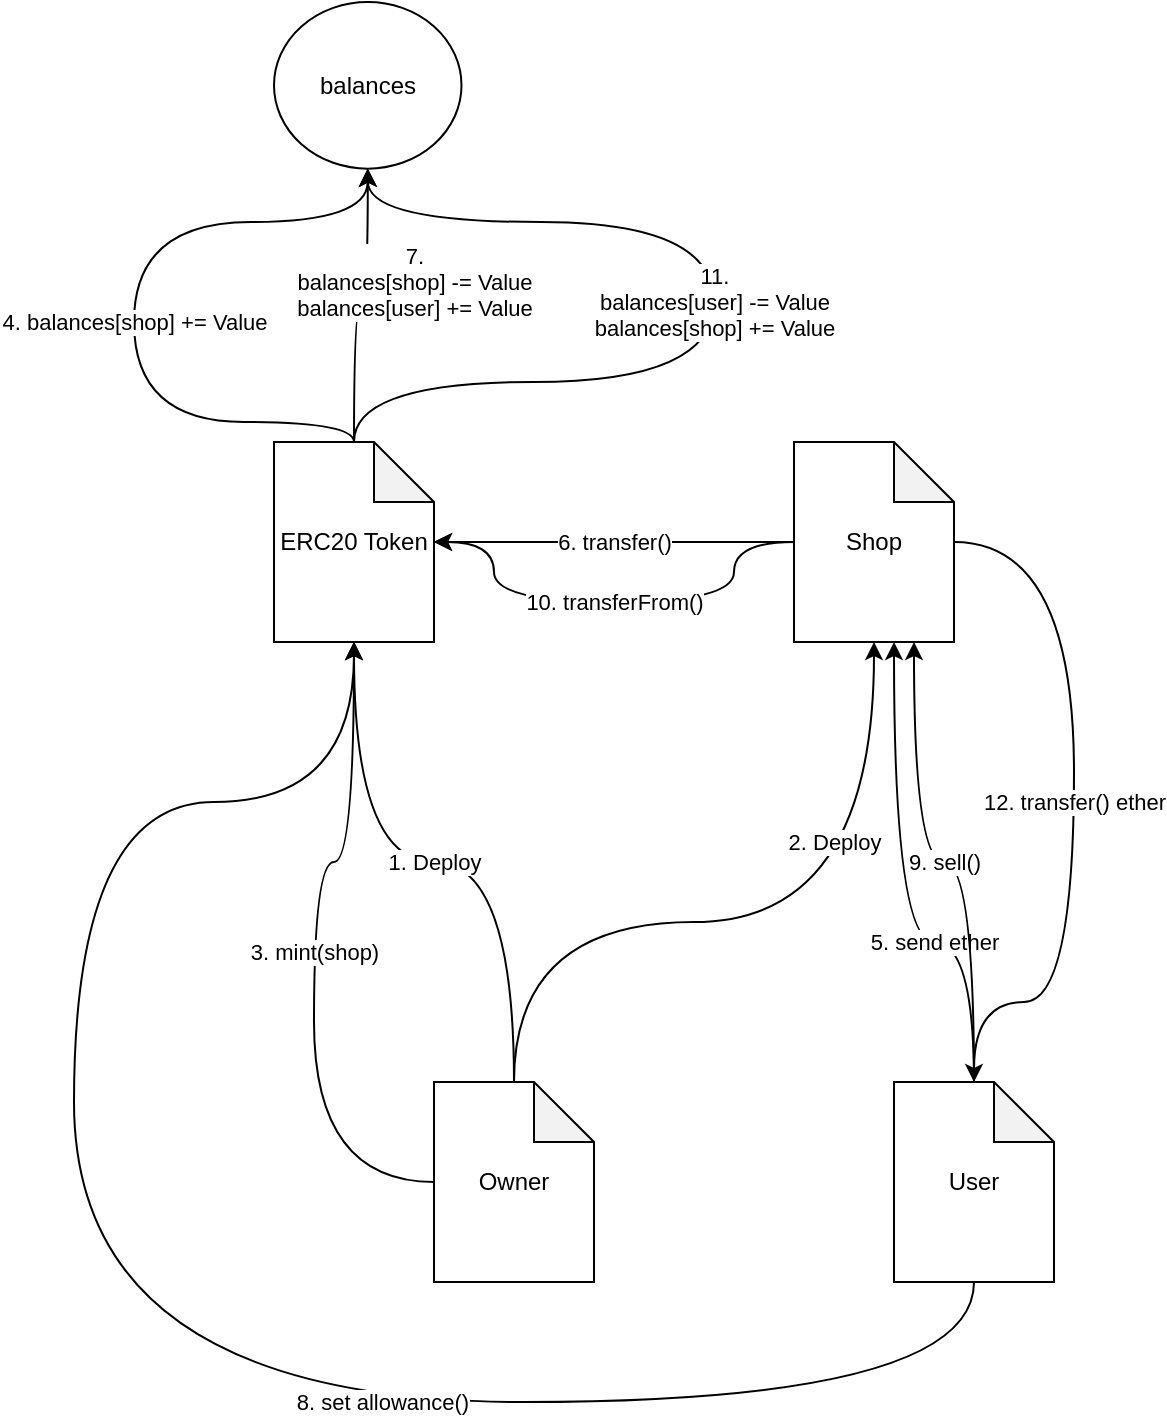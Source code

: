 <mxfile version="18.2.0" type="device"><diagram id="rV9S7RM67F9RgegwVV8S" name="Page-1"><mxGraphModel dx="1379" dy="801" grid="1" gridSize="10" guides="1" tooltips="1" connect="1" arrows="1" fold="1" page="1" pageScale="1" pageWidth="827" pageHeight="1169" math="0" shadow="0"><root><mxCell id="0"/><mxCell id="1" parent="0"/><mxCell id="BcvpN0BLZhKdpTbV2w_S-1" value="ERC20 Token" style="shape=note;whiteSpace=wrap;html=1;backgroundOutline=1;darkOpacity=0.05;" parent="1" vertex="1"><mxGeometry x="264" y="380" width="80" height="100" as="geometry"/></mxCell><mxCell id="BcvpN0BLZhKdpTbV2w_S-5" value="1. Deploy" style="rounded=0;orthogonalLoop=1;jettySize=auto;html=1;edgeStyle=orthogonalEdgeStyle;curved=1;" parent="1" source="BcvpN0BLZhKdpTbV2w_S-2" target="BcvpN0BLZhKdpTbV2w_S-1" edge="1"><mxGeometry relative="1" as="geometry"><mxPoint x="394" y="490" as="targetPoint"/></mxGeometry></mxCell><mxCell id="BcvpN0BLZhKdpTbV2w_S-2" value="Owner" style="shape=note;whiteSpace=wrap;html=1;backgroundOutline=1;darkOpacity=0.05;" parent="1" vertex="1"><mxGeometry x="344" y="700" width="80" height="100" as="geometry"/></mxCell><mxCell id="BcvpN0BLZhKdpTbV2w_S-22" value="12. transfer() ether" style="edgeStyle=orthogonalEdgeStyle;curved=1;rounded=0;orthogonalLoop=1;jettySize=auto;html=1;" parent="1" source="BcvpN0BLZhKdpTbV2w_S-3" target="BcvpN0BLZhKdpTbV2w_S-4" edge="1"><mxGeometry relative="1" as="geometry"><Array as="points"><mxPoint x="664" y="430"/><mxPoint x="664" y="660"/><mxPoint x="614" y="660"/></Array></mxGeometry></mxCell><mxCell id="BcvpN0BLZhKdpTbV2w_S-3" value="Shop" style="shape=note;whiteSpace=wrap;html=1;backgroundOutline=1;darkOpacity=0.05;" parent="1" vertex="1"><mxGeometry x="524" y="380" width="80" height="100" as="geometry"/></mxCell><mxCell id="BcvpN0BLZhKdpTbV2w_S-4" value="User" style="shape=note;whiteSpace=wrap;html=1;backgroundOutline=1;darkOpacity=0.05;" parent="1" vertex="1"><mxGeometry x="574" y="700" width="80" height="100" as="geometry"/></mxCell><mxCell id="BcvpN0BLZhKdpTbV2w_S-7" value="2. Deploy" style="rounded=0;orthogonalLoop=1;jettySize=auto;html=1;edgeStyle=orthogonalEdgeStyle;curved=1;" parent="1" source="BcvpN0BLZhKdpTbV2w_S-2" target="BcvpN0BLZhKdpTbV2w_S-3" edge="1"><mxGeometry x="0.2" y="40" relative="1" as="geometry"><mxPoint x="394" y="710" as="sourcePoint"/><mxPoint x="314" y="490" as="targetPoint"/><Array as="points"><mxPoint x="384" y="620"/><mxPoint x="564" y="620"/></Array><mxPoint as="offset"/></mxGeometry></mxCell><mxCell id="BcvpN0BLZhKdpTbV2w_S-8" value="3. mint(shop)" style="rounded=0;orthogonalLoop=1;jettySize=auto;html=1;edgeStyle=orthogonalEdgeStyle;curved=1;" parent="1" source="BcvpN0BLZhKdpTbV2w_S-2" target="BcvpN0BLZhKdpTbV2w_S-1" edge="1"><mxGeometry relative="1" as="geometry"><mxPoint x="394" y="710" as="sourcePoint"/><mxPoint x="234" y="580" as="targetPoint"/><Array as="points"><mxPoint x="284" y="750"/><mxPoint x="284" y="590"/><mxPoint x="304" y="590"/></Array></mxGeometry></mxCell><mxCell id="BcvpN0BLZhKdpTbV2w_S-9" value="5. send ether" style="rounded=0;orthogonalLoop=1;jettySize=auto;html=1;edgeStyle=orthogonalEdgeStyle;curved=1;" parent="1" source="BcvpN0BLZhKdpTbV2w_S-4" target="BcvpN0BLZhKdpTbV2w_S-3" edge="1"><mxGeometry x="-0.308" relative="1" as="geometry"><mxPoint x="394" y="710" as="sourcePoint"/><mxPoint x="574" y="490" as="targetPoint"/><Array as="points"><mxPoint x="614" y="630"/><mxPoint x="574" y="630"/></Array><mxPoint as="offset"/></mxGeometry></mxCell><mxCell id="BcvpN0BLZhKdpTbV2w_S-12" value="4. balances[shop] += Value" style="rounded=0;orthogonalLoop=1;jettySize=auto;html=1;edgeStyle=orthogonalEdgeStyle;curved=1;" parent="1" source="BcvpN0BLZhKdpTbV2w_S-1" target="BcvpN0BLZhKdpTbV2w_S-18" edge="1"><mxGeometry x="-0.065" relative="1" as="geometry"><mxPoint x="204" y="640" as="sourcePoint"/><mxPoint x="244" y="300" as="targetPoint"/><Array as="points"><mxPoint x="304" y="370"/><mxPoint x="194" y="370"/><mxPoint x="194" y="270"/><mxPoint x="311" y="270"/></Array><mxPoint as="offset"/></mxGeometry></mxCell><mxCell id="BcvpN0BLZhKdpTbV2w_S-13" value="6. transfer()" style="rounded=0;orthogonalLoop=1;jettySize=auto;html=1;edgeStyle=orthogonalEdgeStyle;curved=1;" parent="1" source="BcvpN0BLZhKdpTbV2w_S-3" target="BcvpN0BLZhKdpTbV2w_S-1" edge="1"><mxGeometry relative="1" as="geometry"><mxPoint x="394" y="710" as="sourcePoint"/><mxPoint x="364" y="300" as="targetPoint"/><Array as="points"><mxPoint x="444" y="430"/><mxPoint x="444" y="430"/></Array></mxGeometry></mxCell><mxCell id="BcvpN0BLZhKdpTbV2w_S-16" value="8. set allowance()" style="rounded=0;orthogonalLoop=1;jettySize=auto;html=1;edgeStyle=orthogonalEdgeStyle;curved=1;entryX=0.5;entryY=1;entryDx=0;entryDy=0;entryPerimeter=0;" parent="1" source="BcvpN0BLZhKdpTbV2w_S-4" target="BcvpN0BLZhKdpTbV2w_S-1" edge="1"><mxGeometry x="-0.308" relative="1" as="geometry"><mxPoint x="204" y="855" as="sourcePoint"/><mxPoint x="164" y="635" as="targetPoint"/><Array as="points"><mxPoint x="614" y="860"/><mxPoint x="164" y="860"/><mxPoint x="164" y="560"/><mxPoint x="304" y="560"/></Array><mxPoint as="offset"/></mxGeometry></mxCell><mxCell id="BcvpN0BLZhKdpTbV2w_S-17" value="9. sell()" style="rounded=0;orthogonalLoop=1;jettySize=auto;html=1;edgeStyle=orthogonalEdgeStyle;curved=1;" parent="1" source="BcvpN0BLZhKdpTbV2w_S-4" target="BcvpN0BLZhKdpTbV2w_S-3" edge="1"><mxGeometry relative="1" as="geometry"><mxPoint x="624" y="710" as="sourcePoint"/><mxPoint x="684" y="520" as="targetPoint"/><Array as="points"><mxPoint x="614" y="590"/><mxPoint x="584" y="590"/></Array></mxGeometry></mxCell><mxCell id="BcvpN0BLZhKdpTbV2w_S-18" value="&lt;span style=&quot;&quot;&gt;balances&lt;/span&gt;" style="ellipse;whiteSpace=wrap;html=1;" parent="1" vertex="1"><mxGeometry x="264" y="160" width="93.75" height="83.33" as="geometry"/></mxCell><mxCell id="BcvpN0BLZhKdpTbV2w_S-19" value="7. &lt;br&gt;balances[shop] -= Value&lt;br&gt;balances[user] += Value" style="rounded=0;orthogonalLoop=1;jettySize=auto;html=1;edgeStyle=orthogonalEdgeStyle;curved=1;" parent="1" source="BcvpN0BLZhKdpTbV2w_S-1" target="BcvpN0BLZhKdpTbV2w_S-18" edge="1"><mxGeometry x="0.21" y="-23" relative="1" as="geometry"><mxPoint x="134" y="470" as="sourcePoint"/><mxPoint x="267.157" y="310" as="targetPoint"/><Array as="points"><mxPoint x="304" y="310"/><mxPoint x="311" y="310"/></Array><mxPoint as="offset"/></mxGeometry></mxCell><mxCell id="BcvpN0BLZhKdpTbV2w_S-20" value="10. transferFrom()" style="rounded=0;orthogonalLoop=1;jettySize=auto;html=1;edgeStyle=orthogonalEdgeStyle;curved=1;" parent="1" source="BcvpN0BLZhKdpTbV2w_S-3" target="BcvpN0BLZhKdpTbV2w_S-1" edge="1"><mxGeometry relative="1" as="geometry"><mxPoint x="534" y="440" as="sourcePoint"/><mxPoint x="354" y="440" as="targetPoint"/><Array as="points"><mxPoint x="494" y="430"/><mxPoint x="494" y="460"/><mxPoint x="374" y="460"/><mxPoint x="374" y="430"/></Array></mxGeometry></mxCell><mxCell id="BcvpN0BLZhKdpTbV2w_S-21" value="11. &lt;br&gt;balances[user] -= Value&lt;br&gt;balances[shop] += Value" style="rounded=0;orthogonalLoop=1;jettySize=auto;html=1;edgeStyle=orthogonalEdgeStyle;curved=1;" parent="1" source="BcvpN0BLZhKdpTbV2w_S-1" target="BcvpN0BLZhKdpTbV2w_S-18" edge="1"><mxGeometry x="0.021" relative="1" as="geometry"><mxPoint x="274" y="450" as="sourcePoint"/><mxPoint x="268.068" y="320" as="targetPoint"/><Array as="points"><mxPoint x="304" y="350"/><mxPoint x="484" y="350"/><mxPoint x="484" y="270"/><mxPoint x="311" y="270"/></Array><mxPoint as="offset"/></mxGeometry></mxCell></root></mxGraphModel></diagram></mxfile>